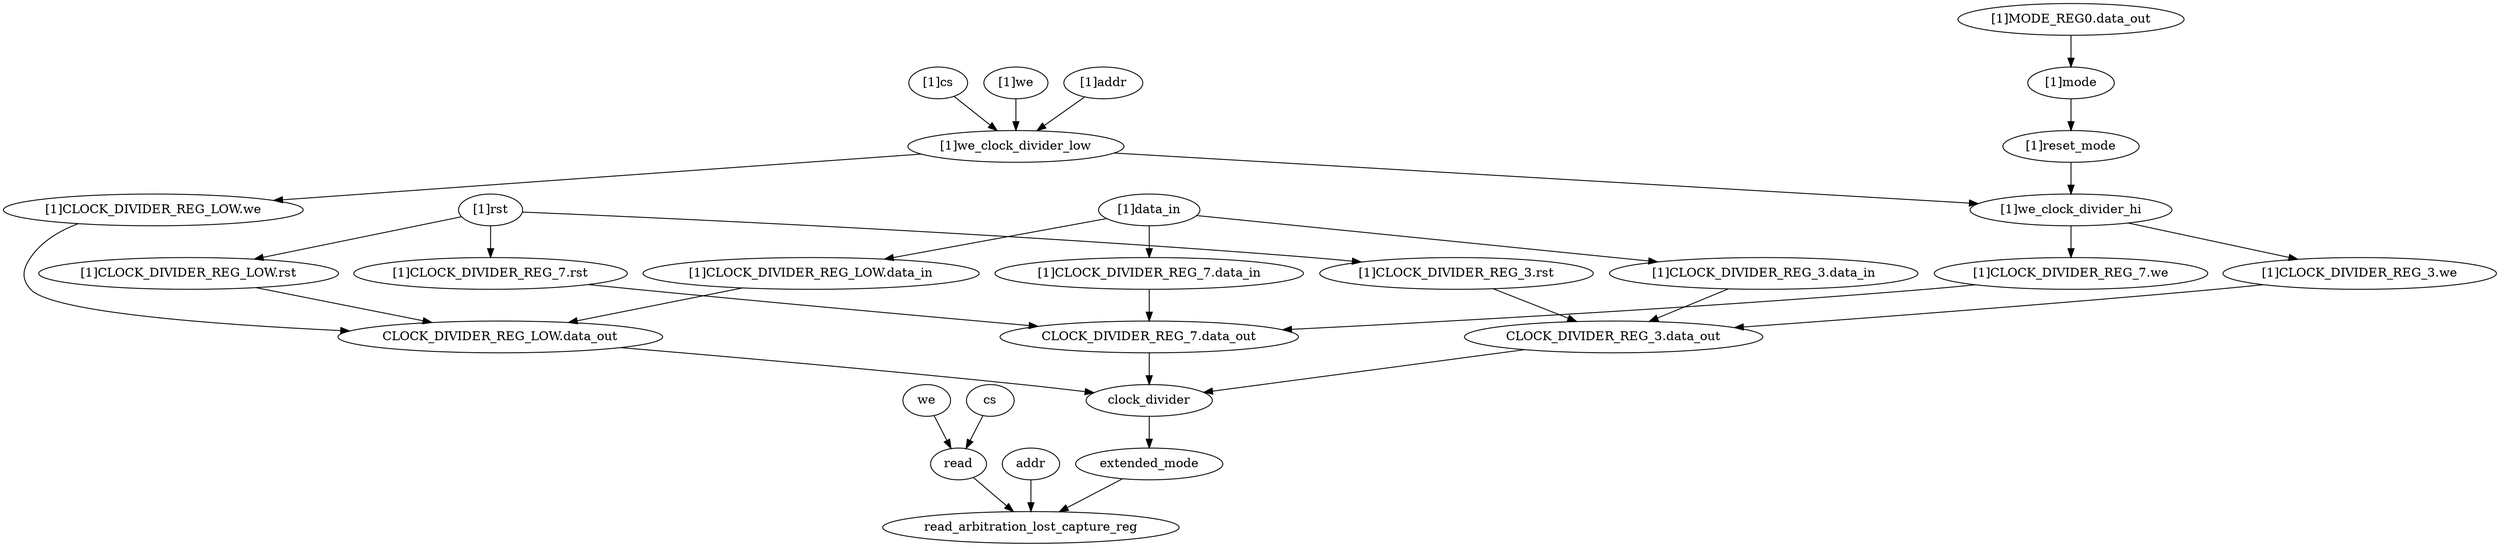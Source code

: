strict digraph "" {
	"[1]rst"	 [complexity=7,
		importance=0.0440990830277,
		rank=0.00629986900396];
	"[1]CLOCK_DIVIDER_REG_LOW.rst"	 [complexity=7,
		importance=0.0420429673878,
		rank=0.00600613819826];
	"[1]rst" -> "[1]CLOCK_DIVIDER_REG_LOW.rst";
	"[1]CLOCK_DIVIDER_REG_7.rst"	 [complexity=7,
		importance=0.0421566459748,
		rank=0.0060223779964];
	"[1]rst" -> "[1]CLOCK_DIVIDER_REG_7.rst";
	"[1]CLOCK_DIVIDER_REG_3.rst"	 [complexity=7,
		importance=0.0421566459748,
		rank=0.0060223779964];
	"[1]rst" -> "[1]CLOCK_DIVIDER_REG_3.rst";
	"[1]cs"	 [complexity=14,
		importance=0.0290897664207,
		rank=0.00207784045862];
	"[1]we_clock_divider_low"	 [complexity=10,
		importance=0.0271473293677,
		rank=0.00271473293677];
	"[1]cs" -> "[1]we_clock_divider_low";
	"[1]CLOCK_DIVIDER_REG_3.we"	 [complexity=7,
		importance=0.0226588445442,
		rank=0.00323697779204];
	"CLOCK_DIVIDER_REG_3.data_out"	 [complexity=6,
		importance=0.0200987337665,
		rank=0.00334978896109];
	"[1]CLOCK_DIVIDER_REG_3.we" -> "CLOCK_DIVIDER_REG_3.data_out";
	"[1]CLOCK_DIVIDER_REG_LOW.we"	 [complexity=7,
		importance=0.0224885229106,
		rank=0.00321264613009];
	"CLOCK_DIVIDER_REG_LOW.data_out"	 [complexity=6,
		importance=0.0200418944731,
		rank=0.00334031574551];
	"[1]CLOCK_DIVIDER_REG_LOW.we" -> "CLOCK_DIVIDER_REG_LOW.data_out";
	cs	 [complexity=7,
		importance=0.00625418190953,
		rank=0.000893454558504];
	read	 [complexity=4,
		importance=0.00431174485657,
		rank=0.00107793621414];
	cs -> read;
	"[1]CLOCK_DIVIDER_REG_LOW.rst" -> "CLOCK_DIVIDER_REG_LOW.data_out";
	"[1]we_clock_divider_hi"	 [complexity=7,
		importance=0.0251301096114,
		rank=0.00359001565877];
	"[1]we_clock_divider_hi" -> "[1]CLOCK_DIVIDER_REG_3.we";
	"[1]CLOCK_DIVIDER_REG_7.we"	 [complexity=7,
		importance=0.0226588445442,
		rank=0.00323697779204];
	"[1]we_clock_divider_hi" -> "[1]CLOCK_DIVIDER_REG_7.we";
	"[1]reset_mode"	 [complexity=10,
		importance=0.0279387556302,
		rank=0.00279387556302];
	"[1]reset_mode" -> "[1]we_clock_divider_hi";
	addr	 [complexity=4,
		importance=0.00424909966,
		rank=0.001062274915];
	read_arbitration_lost_capture_reg	 [complexity=0,
		importance=0.00230666260704,
		rank=0.0];
	addr -> read_arbitration_lost_capture_reg;
	clock_divider	 [complexity=6,
		importance=0.0149121663583,
		rank=0.00248536105971];
	extended_mode	 [complexity=4,
		importance=0.00521908910961,
		rank=0.0013047722774];
	clock_divider -> extended_mode;
	"[1]mode"	 [complexity=12,
		importance=0.0331321419398,
		rank=0.00276101182832];
	"[1]mode" -> "[1]reset_mode";
	"[1]data_in"	 [complexity=8,
		importance=0.0240113507452,
		rank=0.00300141884315];
	"[1]CLOCK_DIVIDER_REG_3.data_in"	 [complexity=8,
		importance=0.0220689136923,
		rank=0.00275861421153];
	"[1]data_in" -> "[1]CLOCK_DIVIDER_REG_3.data_in";
	"[1]CLOCK_DIVIDER_REG_7.data_in"	 [complexity=8,
		importance=0.0220689136923,
		rank=0.00275861421153];
	"[1]data_in" -> "[1]CLOCK_DIVIDER_REG_7.data_in";
	"[1]CLOCK_DIVIDER_REG_LOW.data_in"	 [complexity=8,
		importance=0.0220120743988,
		rank=0.00275150929985];
	"[1]data_in" -> "[1]CLOCK_DIVIDER_REG_LOW.data_in";
	"[1]we"	 [complexity=14,
		importance=0.0290897664207,
		rank=0.00207784045862];
	"[1]we" -> "[1]we_clock_divider_low";
	we	 [complexity=7,
		importance=0.00625418190953,
		rank=0.000893454558504];
	we -> read;
	read -> read_arbitration_lost_capture_reg;
	"[1]CLOCK_DIVIDER_REG_3.data_in" -> "CLOCK_DIVIDER_REG_3.data_out";
	"CLOCK_DIVIDER_REG_7.data_out"	 [complexity=6,
		importance=0.0200987337665,
		rank=0.00334978896109];
	"[1]CLOCK_DIVIDER_REG_7.rst" -> "CLOCK_DIVIDER_REG_7.data_out";
	"[1]CLOCK_DIVIDER_REG_7.data_in" -> "CLOCK_DIVIDER_REG_7.data_out";
	"CLOCK_DIVIDER_REG_LOW.data_out" -> clock_divider;
	"[1]we_clock_divider_low" -> "[1]CLOCK_DIVIDER_REG_LOW.we";
	"[1]we_clock_divider_low" -> "[1]we_clock_divider_hi";
	"[1]MODE_REG0.data_out"	 [complexity=12,
		importance=0.0396342347622,
		rank=0.00330285289685];
	"[1]MODE_REG0.data_out" -> "[1]mode";
	"CLOCK_DIVIDER_REG_7.data_out" -> clock_divider;
	extended_mode -> read_arbitration_lost_capture_reg;
	"[1]CLOCK_DIVIDER_REG_3.rst" -> "CLOCK_DIVIDER_REG_3.data_out";
	"CLOCK_DIVIDER_REG_3.data_out" -> clock_divider;
	"[1]CLOCK_DIVIDER_REG_LOW.data_in" -> "CLOCK_DIVIDER_REG_LOW.data_out";
	"[1]CLOCK_DIVIDER_REG_7.we" -> "CLOCK_DIVIDER_REG_7.data_out";
	"[1]addr"	 [complexity=14,
		importance=0.0290897664207,
		rank=0.00207784045862];
	"[1]addr" -> "[1]we_clock_divider_low";
}
